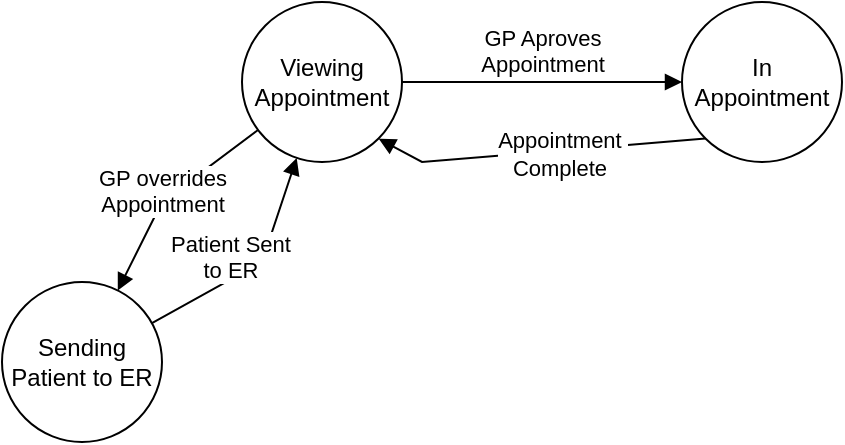 <mxfile version="24.8.3">
  <diagram name="Page-1" id="4nk0adCkyVjRdVhuNVjs">
    <mxGraphModel dx="663" dy="345" grid="1" gridSize="10" guides="1" tooltips="1" connect="1" arrows="1" fold="1" page="1" pageScale="1" pageWidth="850" pageHeight="1100" math="0" shadow="0">
      <root>
        <mxCell id="0" />
        <mxCell id="1" parent="0" />
        <mxCell id="41pfow4yXBDvhuGEHtAJ-1" value="Viewing Appointment" style="ellipse;whiteSpace=wrap;html=1;aspect=fixed;" parent="1" vertex="1">
          <mxGeometry x="250" y="120" width="80" height="80" as="geometry" />
        </mxCell>
        <mxCell id="41pfow4yXBDvhuGEHtAJ-2" value="Sending Patient to ER" style="ellipse;whiteSpace=wrap;html=1;aspect=fixed;" parent="1" vertex="1">
          <mxGeometry x="130" y="260" width="80" height="80" as="geometry" />
        </mxCell>
        <mxCell id="41pfow4yXBDvhuGEHtAJ-3" value="GP overrides&lt;div&gt;Appointment&lt;/div&gt;" style="html=1;verticalAlign=bottom;endArrow=block;curved=0;rounded=0;" parent="1" source="41pfow4yXBDvhuGEHtAJ-1" target="41pfow4yXBDvhuGEHtAJ-2" edge="1">
          <mxGeometry x="0.26" y="4" width="80" relative="1" as="geometry">
            <mxPoint x="190" y="250" as="sourcePoint" />
            <mxPoint x="270" y="250" as="targetPoint" />
            <Array as="points">
              <mxPoint x="210" y="220" />
            </Array>
            <mxPoint as="offset" />
          </mxGeometry>
        </mxCell>
        <mxCell id="41pfow4yXBDvhuGEHtAJ-4" value="Patient Sent&lt;div&gt;to ER&lt;/div&gt;" style="html=1;verticalAlign=bottom;endArrow=block;curved=0;rounded=0;" parent="1" source="41pfow4yXBDvhuGEHtAJ-2" target="41pfow4yXBDvhuGEHtAJ-1" edge="1">
          <mxGeometry x="-0.281" y="-4" width="80" relative="1" as="geometry">
            <mxPoint x="320" y="270" as="sourcePoint" />
            <mxPoint x="400" y="270" as="targetPoint" />
            <Array as="points">
              <mxPoint x="260" y="250" />
            </Array>
            <mxPoint as="offset" />
          </mxGeometry>
        </mxCell>
        <mxCell id="41pfow4yXBDvhuGEHtAJ-5" value="GP Aproves&lt;div&gt;Appointment&lt;/div&gt;" style="html=1;verticalAlign=bottom;endArrow=block;curved=0;rounded=0;" parent="1" source="41pfow4yXBDvhuGEHtAJ-1" target="41pfow4yXBDvhuGEHtAJ-6" edge="1">
          <mxGeometry width="80" relative="1" as="geometry">
            <mxPoint x="360" y="160" as="sourcePoint" />
            <mxPoint x="440" y="160" as="targetPoint" />
            <mxPoint as="offset" />
          </mxGeometry>
        </mxCell>
        <mxCell id="41pfow4yXBDvhuGEHtAJ-6" value="In Appointment" style="ellipse;whiteSpace=wrap;html=1;aspect=fixed;" parent="1" vertex="1">
          <mxGeometry x="470" y="120" width="80" height="80" as="geometry" />
        </mxCell>
        <mxCell id="41pfow4yXBDvhuGEHtAJ-7" value="" style="html=1;verticalAlign=bottom;endArrow=block;curved=0;rounded=0;entryX=1;entryY=1;entryDx=0;entryDy=0;exitX=0;exitY=1;exitDx=0;exitDy=0;" parent="1" source="41pfow4yXBDvhuGEHtAJ-6" target="41pfow4yXBDvhuGEHtAJ-1" edge="1">
          <mxGeometry x="0.207" y="-9" width="80" relative="1" as="geometry">
            <mxPoint x="550" y="160" as="sourcePoint" />
            <mxPoint x="330" y="190" as="targetPoint" />
            <mxPoint as="offset" />
            <Array as="points">
              <mxPoint x="340" y="200" />
            </Array>
          </mxGeometry>
        </mxCell>
        <mxCell id="3FWi6CW-oHw4jZ8Beorg-1" value="Appointment&amp;nbsp;&lt;div&gt;Complete&amp;nbsp;&lt;/div&gt;" style="edgeLabel;html=1;align=center;verticalAlign=middle;resizable=0;points=[];" vertex="1" connectable="0" parent="41pfow4yXBDvhuGEHtAJ-7">
          <mxGeometry x="0.07" y="1" relative="1" as="geometry">
            <mxPoint x="17" y="-1" as="offset" />
          </mxGeometry>
        </mxCell>
      </root>
    </mxGraphModel>
  </diagram>
</mxfile>
